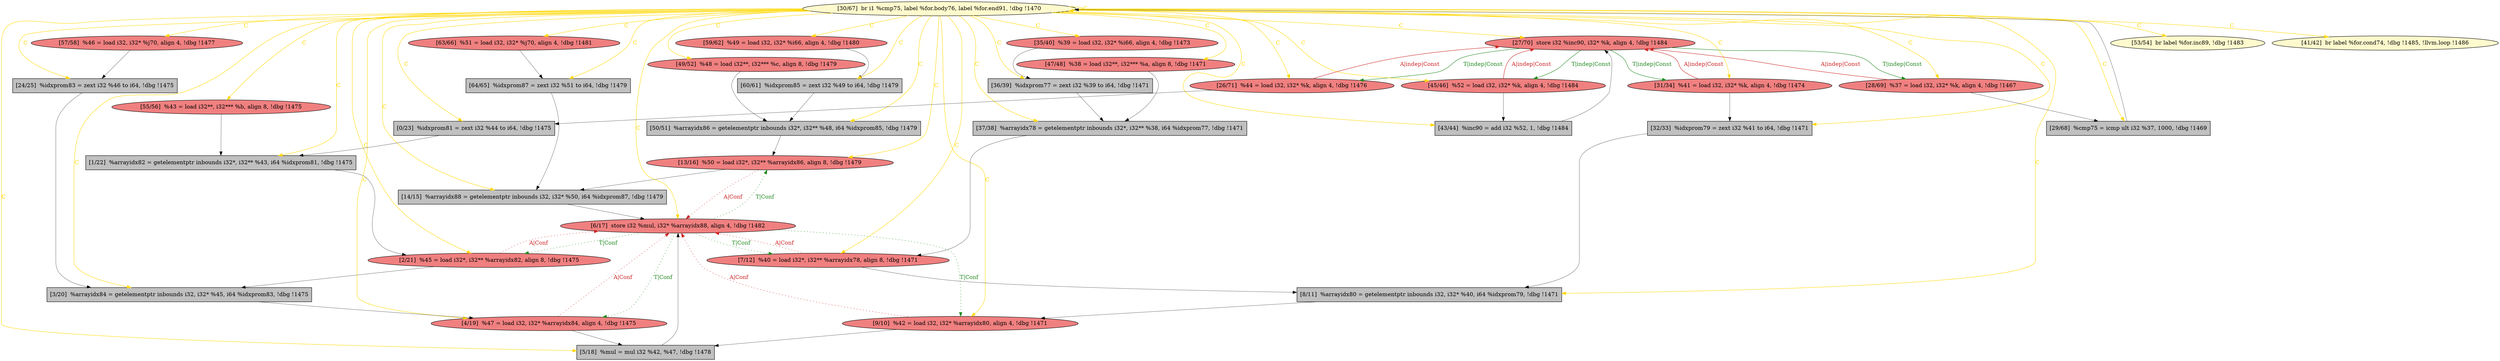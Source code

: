 
digraph G {


node7395 [fillcolor=lightcoral,label="[49/52]  %48 = load i32**, i32*** %c, align 8, !dbg !1479",shape=ellipse,style=filled ]
node7393 [fillcolor=lightcoral,label="[2/21]  %45 = load i32*, i32** %arrayidx82, align 8, !dbg !1475",shape=ellipse,style=filled ]
node7391 [fillcolor=lightcoral,label="[59/62]  %49 = load i32, i32* %i66, align 4, !dbg !1480",shape=ellipse,style=filled ]
node7389 [fillcolor=grey,label="[1/22]  %arrayidx82 = getelementptr inbounds i32*, i32** %43, i64 %idxprom81, !dbg !1475",shape=rectangle,style=filled ]
node7385 [fillcolor=lightcoral,label="[27/70]  store i32 %inc90, i32* %k, align 4, !dbg !1484",shape=ellipse,style=filled ]
node7384 [fillcolor=lightcoral,label="[45/46]  %52 = load i32, i32* %k, align 4, !dbg !1484",shape=ellipse,style=filled ]
node7383 [fillcolor=grey,label="[43/44]  %inc90 = add i32 %52, 1, !dbg !1484",shape=rectangle,style=filled ]
node7382 [fillcolor=lightcoral,label="[6/17]  store i32 %mul, i32* %arrayidx88, align 4, !dbg !1482",shape=ellipse,style=filled ]
node7381 [fillcolor=lightcoral,label="[13/16]  %50 = load i32*, i32** %arrayidx86, align 8, !dbg !1479",shape=ellipse,style=filled ]
node7387 [fillcolor=grey,label="[60/61]  %idxprom85 = zext i32 %49 to i64, !dbg !1479",shape=rectangle,style=filled ]
node7380 [fillcolor=grey,label="[50/51]  %arrayidx86 = getelementptr inbounds i32*, i32** %48, i64 %idxprom85, !dbg !1479",shape=rectangle,style=filled ]
node7379 [fillcolor=grey,label="[14/15]  %arrayidx88 = getelementptr inbounds i32, i32* %50, i64 %idxprom87, !dbg !1479",shape=rectangle,style=filled ]
node7378 [fillcolor=lemonchiffon,label="[30/67]  br i1 %cmp75, label %for.body76, label %for.end91, !dbg !1470",shape=ellipse,style=filled ]
node7366 [fillcolor=grey,label="[36/39]  %idxprom77 = zext i32 %39 to i64, !dbg !1471",shape=rectangle,style=filled ]
node7361 [fillcolor=grey,label="[0/23]  %idxprom81 = zext i32 %44 to i64, !dbg !1475",shape=rectangle,style=filled ]
node7392 [fillcolor=lightcoral,label="[4/19]  %47 = load i32, i32* %arrayidx84, align 4, !dbg !1475",shape=ellipse,style=filled ]
node7363 [fillcolor=lightcoral,label="[26/71]  %44 = load i32, i32* %k, align 4, !dbg !1476",shape=ellipse,style=filled ]
node7374 [fillcolor=grey,label="[37/38]  %arrayidx78 = getelementptr inbounds i32*, i32** %38, i64 %idxprom77, !dbg !1471",shape=rectangle,style=filled ]
node7365 [fillcolor=grey,label="[32/33]  %idxprom79 = zext i32 %41 to i64, !dbg !1471",shape=rectangle,style=filled ]
node7377 [fillcolor=grey,label="[5/18]  %mul = mul i32 %42, %47, !dbg !1478",shape=rectangle,style=filled ]
node7368 [fillcolor=lightcoral,label="[31/34]  %41 = load i32, i32* %k, align 4, !dbg !1474",shape=ellipse,style=filled ]
node7394 [fillcolor=lightcoral,label="[47/48]  %38 = load i32**, i32*** %a, align 8, !dbg !1471",shape=ellipse,style=filled ]
node7386 [fillcolor=grey,label="[64/65]  %idxprom87 = zext i32 %51 to i64, !dbg !1479",shape=rectangle,style=filled ]
node7364 [fillcolor=lightcoral,label="[57/58]  %46 = load i32, i32* %j70, align 4, !dbg !1477",shape=ellipse,style=filled ]
node7390 [fillcolor=lightcoral,label="[63/66]  %51 = load i32, i32* %j70, align 4, !dbg !1481",shape=ellipse,style=filled ]
node7370 [fillcolor=lightcoral,label="[9/10]  %42 = load i32, i32* %arrayidx80, align 4, !dbg !1471",shape=ellipse,style=filled ]
node7396 [fillcolor=lemonchiffon,label="[53/54]  br label %for.inc89, !dbg !1483",shape=ellipse,style=filled ]
node7362 [fillcolor=grey,label="[24/25]  %idxprom83 = zext i32 %46 to i64, !dbg !1475",shape=rectangle,style=filled ]
node7369 [fillcolor=lightcoral,label="[35/40]  %39 = load i32, i32* %i66, align 4, !dbg !1473",shape=ellipse,style=filled ]
node7371 [fillcolor=lightcoral,label="[7/12]  %40 = load i32*, i32** %arrayidx78, align 8, !dbg !1471",shape=ellipse,style=filled ]
node7376 [fillcolor=lightcoral,label="[28/69]  %37 = load i32, i32* %k, align 4, !dbg !1467",shape=ellipse,style=filled ]
node7367 [fillcolor=lightcoral,label="[55/56]  %43 = load i32**, i32*** %b, align 8, !dbg !1475",shape=ellipse,style=filled ]
node7372 [fillcolor=grey,label="[8/11]  %arrayidx80 = getelementptr inbounds i32, i32* %40, i64 %idxprom79, !dbg !1471",shape=rectangle,style=filled ]
node7373 [fillcolor=lemonchiffon,label="[41/42]  br label %for.cond74, !dbg !1485, !llvm.loop !1486",shape=ellipse,style=filled ]
node7388 [fillcolor=grey,label="[3/20]  %arrayidx84 = getelementptr inbounds i32, i32* %45, i64 %idxprom83, !dbg !1475",shape=rectangle,style=filled ]
node7375 [fillcolor=grey,label="[29/68]  %cmp75 = icmp ult i32 %37, 1000, !dbg !1469",shape=rectangle,style=filled ]

node7378->node7387 [style=solid,color=gold,label="C",penwidth=1.0,fontcolor=gold ]
node7378->node7377 [style=solid,color=gold,label="C",penwidth=1.0,fontcolor=gold ]
node7378->node7395 [style=solid,color=gold,label="C",penwidth=1.0,fontcolor=gold ]
node7378->node7388 [style=solid,color=gold,label="C",penwidth=1.0,fontcolor=gold ]
node7390->node7386 [style=solid,color=black,label="",penwidth=0.5,fontcolor=black ]
node7385->node7384 [style=solid,color=forestgreen,label="T|indep|Const",penwidth=1.0,fontcolor=forestgreen ]
node7378->node7376 [style=solid,color=gold,label="C",penwidth=1.0,fontcolor=gold ]
node7378->node7374 [style=solid,color=gold,label="C",penwidth=1.0,fontcolor=gold ]
node7392->node7377 [style=solid,color=black,label="",penwidth=0.5,fontcolor=black ]
node7371->node7372 [style=solid,color=black,label="",penwidth=0.5,fontcolor=black ]
node7378->node7370 [style=solid,color=gold,label="C",penwidth=1.0,fontcolor=gold ]
node7371->node7382 [style=dotted,color=firebrick3,label="A|Conf",penwidth=1.0,fontcolor=firebrick3 ]
node7393->node7382 [style=dotted,color=firebrick3,label="A|Conf",penwidth=1.0,fontcolor=firebrick3 ]
node7376->node7375 [style=solid,color=black,label="",penwidth=0.5,fontcolor=black ]
node7378->node7363 [style=solid,color=gold,label="C",penwidth=1.0,fontcolor=gold ]
node7365->node7372 [style=solid,color=black,label="",penwidth=0.5,fontcolor=black ]
node7378->node7371 [style=solid,color=gold,label="C",penwidth=1.0,fontcolor=gold ]
node7378->node7394 [style=solid,color=gold,label="C",penwidth=1.0,fontcolor=gold ]
node7391->node7387 [style=solid,color=black,label="",penwidth=0.5,fontcolor=black ]
node7384->node7383 [style=solid,color=black,label="",penwidth=0.5,fontcolor=black ]
node7378->node7385 [style=solid,color=gold,label="C",penwidth=1.0,fontcolor=gold ]
node7384->node7385 [style=solid,color=firebrick3,label="A|indep|Const",penwidth=1.0,fontcolor=firebrick3 ]
node7363->node7385 [style=solid,color=firebrick3,label="A|indep|Const",penwidth=1.0,fontcolor=firebrick3 ]
node7382->node7371 [style=dotted,color=forestgreen,label="T|Conf",penwidth=1.0,fontcolor=forestgreen ]
node7378->node7366 [style=solid,color=gold,label="C",penwidth=1.0,fontcolor=gold ]
node7370->node7382 [style=dotted,color=firebrick3,label="A|Conf",penwidth=1.0,fontcolor=firebrick3 ]
node7378->node7381 [style=solid,color=gold,label="C",penwidth=1.0,fontcolor=gold ]
node7375->node7378 [style=solid,color=black,label="",penwidth=0.5,fontcolor=black ]
node7389->node7393 [style=solid,color=black,label="",penwidth=0.5,fontcolor=black ]
node7378->node7380 [style=solid,color=gold,label="C",penwidth=1.0,fontcolor=gold ]
node7378->node7379 [style=solid,color=gold,label="C",penwidth=1.0,fontcolor=gold ]
node7378->node7389 [style=solid,color=gold,label="C",penwidth=1.0,fontcolor=gold ]
node7379->node7382 [style=solid,color=black,label="",penwidth=0.5,fontcolor=black ]
node7374->node7371 [style=solid,color=black,label="",penwidth=0.5,fontcolor=black ]
node7378->node7361 [style=solid,color=gold,label="C",penwidth=1.0,fontcolor=gold ]
node7376->node7385 [style=solid,color=firebrick3,label="A|indep|Const",penwidth=1.0,fontcolor=firebrick3 ]
node7395->node7380 [style=solid,color=black,label="",penwidth=0.5,fontcolor=black ]
node7368->node7365 [style=solid,color=black,label="",penwidth=0.5,fontcolor=black ]
node7368->node7385 [style=solid,color=firebrick3,label="A|indep|Const",penwidth=1.0,fontcolor=firebrick3 ]
node7366->node7374 [style=solid,color=black,label="",penwidth=0.5,fontcolor=black ]
node7382->node7370 [style=dotted,color=forestgreen,label="T|Conf",penwidth=1.0,fontcolor=forestgreen ]
node7393->node7388 [style=solid,color=black,label="",penwidth=0.5,fontcolor=black ]
node7372->node7370 [style=solid,color=black,label="",penwidth=0.5,fontcolor=black ]
node7388->node7392 [style=solid,color=black,label="",penwidth=0.5,fontcolor=black ]
node7378->node7390 [style=solid,color=gold,label="C",penwidth=1.0,fontcolor=gold ]
node7378->node7375 [style=solid,color=gold,label="C",penwidth=1.0,fontcolor=gold ]
node7381->node7379 [style=solid,color=black,label="",penwidth=0.5,fontcolor=black ]
node7385->node7363 [style=solid,color=forestgreen,label="T|indep|Const",penwidth=1.0,fontcolor=forestgreen ]
node7380->node7381 [style=solid,color=black,label="",penwidth=0.5,fontcolor=black ]
node7381->node7382 [style=dotted,color=firebrick3,label="A|Conf",penwidth=1.0,fontcolor=firebrick3 ]
node7382->node7392 [style=dotted,color=forestgreen,label="T|Conf",penwidth=1.0,fontcolor=forestgreen ]
node7385->node7376 [style=solid,color=forestgreen,label="T|indep|Const",penwidth=1.0,fontcolor=forestgreen ]
node7361->node7389 [style=solid,color=black,label="",penwidth=0.5,fontcolor=black ]
node7378->node7386 [style=solid,color=gold,label="C",penwidth=1.0,fontcolor=gold ]
node7378->node7391 [style=solid,color=gold,label="C",penwidth=1.0,fontcolor=gold ]
node7378->node7396 [style=solid,color=gold,label="C",penwidth=1.0,fontcolor=gold ]
node7378->node7372 [style=solid,color=gold,label="C",penwidth=1.0,fontcolor=gold ]
node7394->node7374 [style=solid,color=black,label="",penwidth=0.5,fontcolor=black ]
node7362->node7388 [style=solid,color=black,label="",penwidth=0.5,fontcolor=black ]
node7378->node7383 [style=solid,color=gold,label="C",penwidth=1.0,fontcolor=gold ]
node7378->node7393 [style=solid,color=gold,label="C",penwidth=1.0,fontcolor=gold ]
node7367->node7389 [style=solid,color=black,label="",penwidth=0.5,fontcolor=black ]
node7369->node7366 [style=solid,color=black,label="",penwidth=0.5,fontcolor=black ]
node7392->node7382 [style=dotted,color=firebrick3,label="A|Conf",penwidth=1.0,fontcolor=firebrick3 ]
node7378->node7365 [style=solid,color=gold,label="C",penwidth=1.0,fontcolor=gold ]
node7364->node7362 [style=solid,color=black,label="",penwidth=0.5,fontcolor=black ]
node7378->node7364 [style=solid,color=gold,label="C",penwidth=1.0,fontcolor=gold ]
node7377->node7382 [style=solid,color=black,label="",penwidth=0.5,fontcolor=black ]
node7386->node7379 [style=solid,color=black,label="",penwidth=0.5,fontcolor=black ]
node7363->node7361 [style=solid,color=black,label="",penwidth=0.5,fontcolor=black ]
node7378->node7362 [style=solid,color=gold,label="C",penwidth=1.0,fontcolor=gold ]
node7378->node7368 [style=solid,color=gold,label="C",penwidth=1.0,fontcolor=gold ]
node7370->node7377 [style=solid,color=black,label="",penwidth=0.5,fontcolor=black ]
node7378->node7367 [style=solid,color=gold,label="C",penwidth=1.0,fontcolor=gold ]
node7385->node7368 [style=solid,color=forestgreen,label="T|indep|Const",penwidth=1.0,fontcolor=forestgreen ]
node7383->node7385 [style=solid,color=black,label="",penwidth=0.5,fontcolor=black ]
node7387->node7380 [style=solid,color=black,label="",penwidth=0.5,fontcolor=black ]
node7378->node7392 [style=solid,color=gold,label="C",penwidth=1.0,fontcolor=gold ]
node7382->node7381 [style=dotted,color=forestgreen,label="T|Conf",penwidth=1.0,fontcolor=forestgreen ]
node7382->node7393 [style=dotted,color=forestgreen,label="T|Conf",penwidth=1.0,fontcolor=forestgreen ]
node7378->node7384 [style=solid,color=gold,label="C",penwidth=1.0,fontcolor=gold ]
node7378->node7382 [style=solid,color=gold,label="C",penwidth=1.0,fontcolor=gold ]
node7378->node7373 [style=solid,color=gold,label="C",penwidth=1.0,fontcolor=gold ]
node7378->node7378 [style=solid,color=gold,label="C",penwidth=1.0,fontcolor=gold ]
node7378->node7369 [style=solid,color=gold,label="C",penwidth=1.0,fontcolor=gold ]


}
